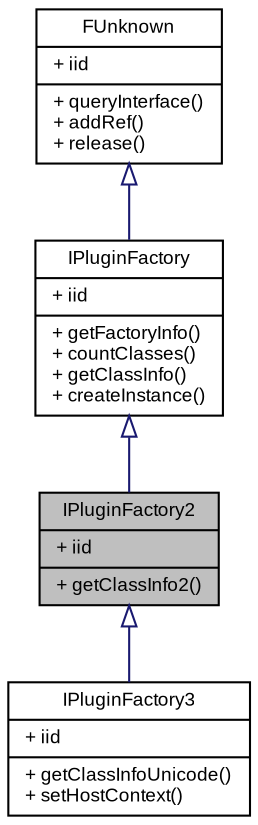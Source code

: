 digraph G
{
  bgcolor="transparent";
  edge [fontname="Arial",fontsize="9",labelfontname="Arial",labelfontsize="9"];
  node [fontname="Arial",fontsize="9",shape=record];
  Node1 [label="{IPluginFactory2\n|+ iid\l|+ getClassInfo2()\l}",height=0.2,width=0.4,color="black", fillcolor="grey75", style="filled" fontcolor="black"];
  Node2 -> Node1 [dir=back,color="midnightblue",fontsize="9",style="solid",arrowtail="empty",fontname="Arial"];
  Node2 [label="{IPluginFactory\n|+ iid\l|+ getFactoryInfo()\l+ countClasses()\l+ getClassInfo()\l+ createInstance()\l}",height=0.2,width=0.4,color="black",URL="$classSteinberg_1_1IPluginFactory.html",tooltip="Class factory that any Plug-in defines for creating class instances."];
  Node3 -> Node2 [dir=back,color="midnightblue",fontsize="9",style="solid",arrowtail="empty",fontname="Arial"];
  Node3 [label="{FUnknown\n|+ iid\l|+ queryInterface()\l+ addRef()\l+ release()\l}",height=0.2,width=0.4,color="black",URL="$classSteinberg_1_1FUnknown.html",tooltip="The basic interface of all interfaces."];
  Node1 -> Node4 [dir=back,color="midnightblue",fontsize="9",style="solid",arrowtail="empty",fontname="Arial"];
  Node4 [label="{IPluginFactory3\n|+ iid\l|+ getClassInfoUnicode()\l+ setHostContext()\l}",height=0.2,width=0.4,color="black",URL="$classSteinberg_1_1IPluginFactory3.html",tooltip="Version 3 of class factory supporting PClassInfoW."];
}
